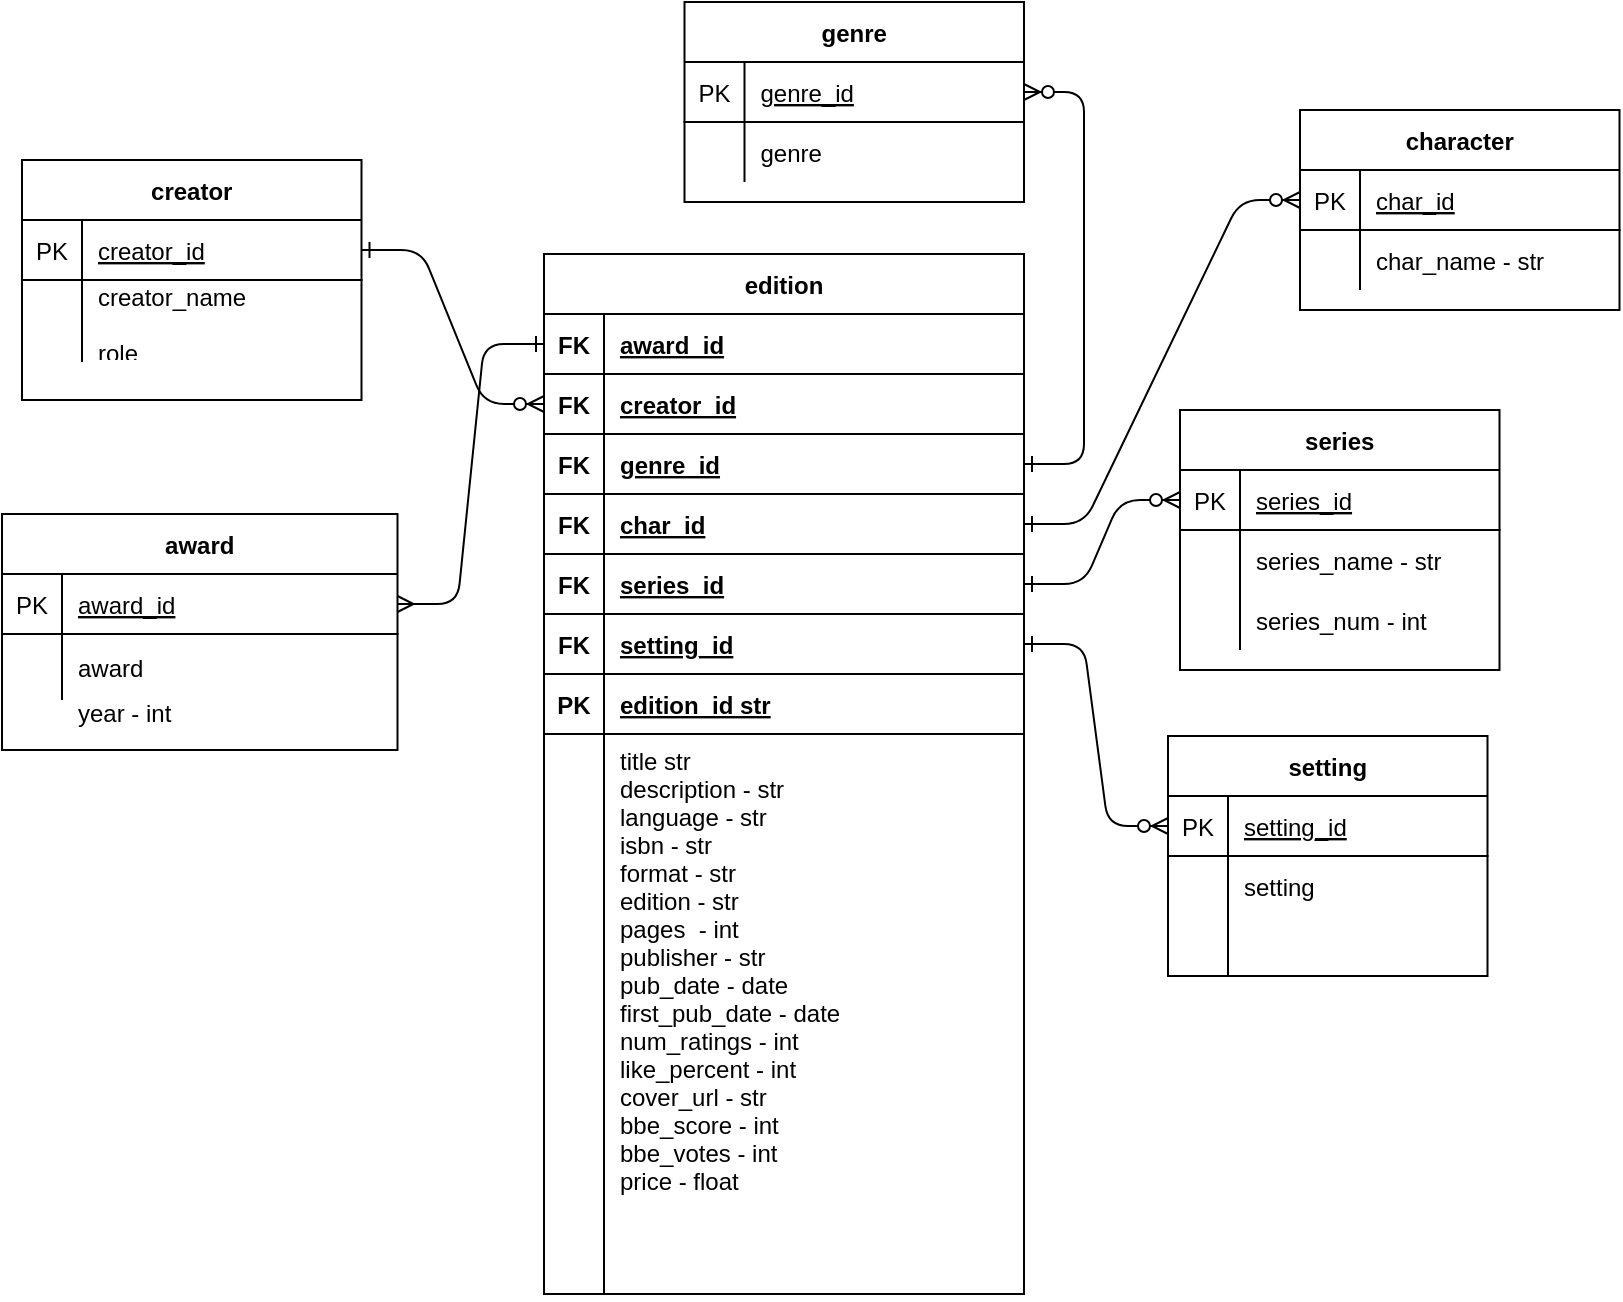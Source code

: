 <mxfile version="21.6.7" type="github">
  <diagram id="R2lEEEUBdFMjLlhIrx00" name="Page-1">
    <mxGraphModel dx="1114" dy="1328" grid="0" gridSize="10" guides="1" tooltips="1" connect="1" arrows="1" fold="1" page="0" pageScale="1" pageWidth="850" pageHeight="1100" math="0" shadow="0" extFonts="Permanent Marker^https://fonts.googleapis.com/css?family=Permanent+Marker">
      <root>
        <mxCell id="0" />
        <mxCell id="1" parent="0" />
        <mxCell id="C-vyLk0tnHw3VtMMgP7b-1" value="" style="edgeStyle=entityRelationEdgeStyle;endArrow=ERzeroToMany;startArrow=ERone;endFill=1;startFill=0;entryX=0;entryY=0.5;entryDx=0;entryDy=0;exitX=1;exitY=0.5;exitDx=0;exitDy=0;" parent="1" source="C-vyLk0tnHw3VtMMgP7b-24" target="uuvdcwY7xm3CegUsN7c4-15" edge="1">
          <mxGeometry width="100" height="100" relative="1" as="geometry">
            <mxPoint x="340" y="720" as="sourcePoint" />
            <mxPoint x="440" y="620" as="targetPoint" />
          </mxGeometry>
        </mxCell>
        <mxCell id="C-vyLk0tnHw3VtMMgP7b-12" value="" style="edgeStyle=entityRelationEdgeStyle;endArrow=ERzeroToMany;startArrow=ERone;endFill=1;startFill=0;entryX=0;entryY=0.5;entryDx=0;entryDy=0;exitX=1;exitY=0.5;exitDx=0;exitDy=0;" parent="1" source="uuvdcwY7xm3CegUsN7c4-3" target="AO1zrGgT2cooBu88k1n--2" edge="1">
          <mxGeometry width="100" height="100" relative="1" as="geometry">
            <mxPoint x="715" y="90" as="sourcePoint" />
            <mxPoint x="772" y="260.13" as="targetPoint" />
          </mxGeometry>
        </mxCell>
        <mxCell id="C-vyLk0tnHw3VtMMgP7b-2" value="edition" style="shape=table;startSize=30;container=1;collapsible=1;childLayout=tableLayout;fixedRows=1;rowLines=0;fontStyle=1;align=center;resizeLast=1;" parent="1" vertex="1">
          <mxGeometry x="458" y="90" width="240" height="520" as="geometry" />
        </mxCell>
        <mxCell id="uuvdcwY7xm3CegUsN7c4-18" style="shape=partialRectangle;collapsible=0;dropTarget=0;pointerEvents=0;fillColor=none;points=[[0,0.5],[1,0.5]];portConstraint=eastwest;top=0;left=0;right=0;bottom=1;" vertex="1" parent="C-vyLk0tnHw3VtMMgP7b-2">
          <mxGeometry y="30" width="240" height="30" as="geometry" />
        </mxCell>
        <mxCell id="uuvdcwY7xm3CegUsN7c4-19" value="FK" style="shape=partialRectangle;overflow=hidden;connectable=0;fillColor=none;top=0;left=0;bottom=0;right=0;fontStyle=1;" vertex="1" parent="uuvdcwY7xm3CegUsN7c4-18">
          <mxGeometry width="30" height="30" as="geometry">
            <mxRectangle width="30" height="30" as="alternateBounds" />
          </mxGeometry>
        </mxCell>
        <mxCell id="uuvdcwY7xm3CegUsN7c4-20" value="award_id" style="shape=partialRectangle;overflow=hidden;connectable=0;fillColor=none;top=0;left=0;bottom=0;right=0;align=left;spacingLeft=6;fontStyle=5;" vertex="1" parent="uuvdcwY7xm3CegUsN7c4-18">
          <mxGeometry x="30" width="210" height="30" as="geometry">
            <mxRectangle width="210" height="30" as="alternateBounds" />
          </mxGeometry>
        </mxCell>
        <mxCell id="uuvdcwY7xm3CegUsN7c4-15" style="shape=partialRectangle;collapsible=0;dropTarget=0;pointerEvents=0;fillColor=none;points=[[0,0.5],[1,0.5]];portConstraint=eastwest;top=0;left=0;right=0;bottom=1;" vertex="1" parent="C-vyLk0tnHw3VtMMgP7b-2">
          <mxGeometry y="60" width="240" height="30" as="geometry" />
        </mxCell>
        <mxCell id="uuvdcwY7xm3CegUsN7c4-16" value="FK" style="shape=partialRectangle;overflow=hidden;connectable=0;fillColor=none;top=0;left=0;bottom=0;right=0;fontStyle=1;" vertex="1" parent="uuvdcwY7xm3CegUsN7c4-15">
          <mxGeometry width="30" height="30" as="geometry">
            <mxRectangle width="30" height="30" as="alternateBounds" />
          </mxGeometry>
        </mxCell>
        <mxCell id="uuvdcwY7xm3CegUsN7c4-17" value="creator_id" style="shape=partialRectangle;overflow=hidden;connectable=0;fillColor=none;top=0;left=0;bottom=0;right=0;align=left;spacingLeft=6;fontStyle=5;" vertex="1" parent="uuvdcwY7xm3CegUsN7c4-15">
          <mxGeometry x="30" width="210" height="30" as="geometry">
            <mxRectangle width="210" height="30" as="alternateBounds" />
          </mxGeometry>
        </mxCell>
        <mxCell id="uuvdcwY7xm3CegUsN7c4-12" style="shape=partialRectangle;collapsible=0;dropTarget=0;pointerEvents=0;fillColor=none;points=[[0,0.5],[1,0.5]];portConstraint=eastwest;top=0;left=0;right=0;bottom=1;" vertex="1" parent="C-vyLk0tnHw3VtMMgP7b-2">
          <mxGeometry y="90" width="240" height="30" as="geometry" />
        </mxCell>
        <mxCell id="uuvdcwY7xm3CegUsN7c4-13" value="FK" style="shape=partialRectangle;overflow=hidden;connectable=0;fillColor=none;top=0;left=0;bottom=0;right=0;fontStyle=1;" vertex="1" parent="uuvdcwY7xm3CegUsN7c4-12">
          <mxGeometry width="30" height="30" as="geometry">
            <mxRectangle width="30" height="30" as="alternateBounds" />
          </mxGeometry>
        </mxCell>
        <mxCell id="uuvdcwY7xm3CegUsN7c4-14" value="genre_id" style="shape=partialRectangle;overflow=hidden;connectable=0;fillColor=none;top=0;left=0;bottom=0;right=0;align=left;spacingLeft=6;fontStyle=5;" vertex="1" parent="uuvdcwY7xm3CegUsN7c4-12">
          <mxGeometry x="30" width="210" height="30" as="geometry">
            <mxRectangle width="210" height="30" as="alternateBounds" />
          </mxGeometry>
        </mxCell>
        <mxCell id="uuvdcwY7xm3CegUsN7c4-9" style="shape=partialRectangle;collapsible=0;dropTarget=0;pointerEvents=0;fillColor=none;points=[[0,0.5],[1,0.5]];portConstraint=eastwest;top=0;left=0;right=0;bottom=1;" vertex="1" parent="C-vyLk0tnHw3VtMMgP7b-2">
          <mxGeometry y="120" width="240" height="30" as="geometry" />
        </mxCell>
        <mxCell id="uuvdcwY7xm3CegUsN7c4-10" value="FK" style="shape=partialRectangle;overflow=hidden;connectable=0;fillColor=none;top=0;left=0;bottom=0;right=0;fontStyle=1;" vertex="1" parent="uuvdcwY7xm3CegUsN7c4-9">
          <mxGeometry width="30" height="30" as="geometry">
            <mxRectangle width="30" height="30" as="alternateBounds" />
          </mxGeometry>
        </mxCell>
        <mxCell id="uuvdcwY7xm3CegUsN7c4-11" value="char_id" style="shape=partialRectangle;overflow=hidden;connectable=0;fillColor=none;top=0;left=0;bottom=0;right=0;align=left;spacingLeft=6;fontStyle=5;" vertex="1" parent="uuvdcwY7xm3CegUsN7c4-9">
          <mxGeometry x="30" width="210" height="30" as="geometry">
            <mxRectangle width="210" height="30" as="alternateBounds" />
          </mxGeometry>
        </mxCell>
        <mxCell id="uuvdcwY7xm3CegUsN7c4-6" style="shape=partialRectangle;collapsible=0;dropTarget=0;pointerEvents=0;fillColor=none;points=[[0,0.5],[1,0.5]];portConstraint=eastwest;top=0;left=0;right=0;bottom=1;" vertex="1" parent="C-vyLk0tnHw3VtMMgP7b-2">
          <mxGeometry y="150" width="240" height="30" as="geometry" />
        </mxCell>
        <mxCell id="uuvdcwY7xm3CegUsN7c4-7" value="FK" style="shape=partialRectangle;overflow=hidden;connectable=0;fillColor=none;top=0;left=0;bottom=0;right=0;fontStyle=1;" vertex="1" parent="uuvdcwY7xm3CegUsN7c4-6">
          <mxGeometry width="30" height="30" as="geometry">
            <mxRectangle width="30" height="30" as="alternateBounds" />
          </mxGeometry>
        </mxCell>
        <mxCell id="uuvdcwY7xm3CegUsN7c4-8" value="series_id" style="shape=partialRectangle;overflow=hidden;connectable=0;fillColor=none;top=0;left=0;bottom=0;right=0;align=left;spacingLeft=6;fontStyle=5;" vertex="1" parent="uuvdcwY7xm3CegUsN7c4-6">
          <mxGeometry x="30" width="210" height="30" as="geometry">
            <mxRectangle width="210" height="30" as="alternateBounds" />
          </mxGeometry>
        </mxCell>
        <mxCell id="uuvdcwY7xm3CegUsN7c4-3" style="shape=partialRectangle;collapsible=0;dropTarget=0;pointerEvents=0;fillColor=none;points=[[0,0.5],[1,0.5]];portConstraint=eastwest;top=0;left=0;right=0;bottom=1;" vertex="1" parent="C-vyLk0tnHw3VtMMgP7b-2">
          <mxGeometry y="180" width="240" height="30" as="geometry" />
        </mxCell>
        <mxCell id="uuvdcwY7xm3CegUsN7c4-4" value="FK" style="shape=partialRectangle;overflow=hidden;connectable=0;fillColor=none;top=0;left=0;bottom=0;right=0;fontStyle=1;" vertex="1" parent="uuvdcwY7xm3CegUsN7c4-3">
          <mxGeometry width="30" height="30" as="geometry">
            <mxRectangle width="30" height="30" as="alternateBounds" />
          </mxGeometry>
        </mxCell>
        <mxCell id="uuvdcwY7xm3CegUsN7c4-5" value="setting_id" style="shape=partialRectangle;overflow=hidden;connectable=0;fillColor=none;top=0;left=0;bottom=0;right=0;align=left;spacingLeft=6;fontStyle=5;" vertex="1" parent="uuvdcwY7xm3CegUsN7c4-3">
          <mxGeometry x="30" width="210" height="30" as="geometry">
            <mxRectangle width="210" height="30" as="alternateBounds" />
          </mxGeometry>
        </mxCell>
        <mxCell id="C-vyLk0tnHw3VtMMgP7b-3" value="" style="shape=partialRectangle;collapsible=0;dropTarget=0;pointerEvents=0;fillColor=none;points=[[0,0.5],[1,0.5]];portConstraint=eastwest;top=0;left=0;right=0;bottom=1;" parent="C-vyLk0tnHw3VtMMgP7b-2" vertex="1">
          <mxGeometry y="210" width="240" height="30" as="geometry" />
        </mxCell>
        <mxCell id="C-vyLk0tnHw3VtMMgP7b-4" value="PK" style="shape=partialRectangle;overflow=hidden;connectable=0;fillColor=none;top=0;left=0;bottom=0;right=0;fontStyle=1;" parent="C-vyLk0tnHw3VtMMgP7b-3" vertex="1">
          <mxGeometry width="30" height="30" as="geometry">
            <mxRectangle width="30" height="30" as="alternateBounds" />
          </mxGeometry>
        </mxCell>
        <mxCell id="C-vyLk0tnHw3VtMMgP7b-5" value="edition_id str" style="shape=partialRectangle;overflow=hidden;connectable=0;fillColor=none;top=0;left=0;bottom=0;right=0;align=left;spacingLeft=6;fontStyle=5;" parent="C-vyLk0tnHw3VtMMgP7b-3" vertex="1">
          <mxGeometry x="30" width="210" height="30" as="geometry">
            <mxRectangle width="210" height="30" as="alternateBounds" />
          </mxGeometry>
        </mxCell>
        <mxCell id="C-vyLk0tnHw3VtMMgP7b-9" value="" style="shape=partialRectangle;collapsible=0;dropTarget=0;pointerEvents=0;fillColor=none;points=[[0,0.5],[1,0.5]];portConstraint=eastwest;top=0;left=0;right=0;bottom=0;" parent="C-vyLk0tnHw3VtMMgP7b-2" vertex="1">
          <mxGeometry y="240" width="240" height="280" as="geometry" />
        </mxCell>
        <mxCell id="C-vyLk0tnHw3VtMMgP7b-10" value="" style="shape=partialRectangle;overflow=hidden;connectable=0;fillColor=none;top=0;left=0;bottom=0;right=0;" parent="C-vyLk0tnHw3VtMMgP7b-9" vertex="1">
          <mxGeometry width="30" height="280" as="geometry">
            <mxRectangle width="30" height="280" as="alternateBounds" />
          </mxGeometry>
        </mxCell>
        <mxCell id="C-vyLk0tnHw3VtMMgP7b-11" value="title str&#xa;description - str&#xa;language - str&#xa;isbn - str&#xa;format - str&#xa;edition - str&#xa;pages  - int&#xa;publisher - str&#xa;pub_date - date&#xa;first_pub_date - date&#xa;num_ratings - int&#xa;like_percent - int&#xa;cover_url - str&#xa;bbe_score - int&#xa;bbe_votes - int&#xa;price - float" style="shape=partialRectangle;overflow=hidden;connectable=0;fillColor=none;top=0;left=0;bottom=0;right=0;align=left;spacingLeft=6;verticalAlign=top;" parent="C-vyLk0tnHw3VtMMgP7b-9" vertex="1">
          <mxGeometry x="30" width="210" height="280" as="geometry">
            <mxRectangle width="210" height="280" as="alternateBounds" />
          </mxGeometry>
        </mxCell>
        <mxCell id="C-vyLk0tnHw3VtMMgP7b-13" value="series" style="shape=table;startSize=30;container=1;collapsible=1;childLayout=tableLayout;fixedRows=1;rowLines=0;fontStyle=1;align=center;resizeLast=1;" parent="1" vertex="1">
          <mxGeometry x="776" y="168" width="159.75" height="130" as="geometry" />
        </mxCell>
        <mxCell id="C-vyLk0tnHw3VtMMgP7b-14" value="" style="shape=partialRectangle;collapsible=0;dropTarget=0;pointerEvents=0;fillColor=none;points=[[0,0.5],[1,0.5]];portConstraint=eastwest;top=0;left=0;right=0;bottom=1;" parent="C-vyLk0tnHw3VtMMgP7b-13" vertex="1">
          <mxGeometry y="30" width="159.75" height="30" as="geometry" />
        </mxCell>
        <mxCell id="C-vyLk0tnHw3VtMMgP7b-15" value="PK" style="shape=partialRectangle;overflow=hidden;connectable=0;fillColor=none;top=0;left=0;bottom=0;right=0;fontStyle=0;" parent="C-vyLk0tnHw3VtMMgP7b-14" vertex="1">
          <mxGeometry width="30" height="30" as="geometry">
            <mxRectangle width="30" height="30" as="alternateBounds" />
          </mxGeometry>
        </mxCell>
        <mxCell id="C-vyLk0tnHw3VtMMgP7b-16" value="series_id" style="shape=partialRectangle;overflow=hidden;connectable=0;fillColor=none;top=0;left=0;bottom=0;right=0;align=left;spacingLeft=6;fontStyle=4;" parent="C-vyLk0tnHw3VtMMgP7b-14" vertex="1">
          <mxGeometry x="30" width="129.75" height="30" as="geometry">
            <mxRectangle width="129.75" height="30" as="alternateBounds" />
          </mxGeometry>
        </mxCell>
        <mxCell id="C-vyLk0tnHw3VtMMgP7b-17" value="" style="shape=partialRectangle;collapsible=0;dropTarget=0;pointerEvents=0;fillColor=none;points=[[0,0.5],[1,0.5]];portConstraint=eastwest;top=0;left=0;right=0;bottom=0;" parent="C-vyLk0tnHw3VtMMgP7b-13" vertex="1">
          <mxGeometry y="60" width="159.75" height="30" as="geometry" />
        </mxCell>
        <mxCell id="C-vyLk0tnHw3VtMMgP7b-18" value="" style="shape=partialRectangle;overflow=hidden;connectable=0;fillColor=none;top=0;left=0;bottom=0;right=0;" parent="C-vyLk0tnHw3VtMMgP7b-17" vertex="1">
          <mxGeometry width="30" height="30" as="geometry">
            <mxRectangle width="30" height="30" as="alternateBounds" />
          </mxGeometry>
        </mxCell>
        <mxCell id="C-vyLk0tnHw3VtMMgP7b-19" value="series_name - str" style="shape=partialRectangle;overflow=hidden;connectable=0;fillColor=none;top=0;left=0;bottom=0;right=0;align=left;spacingLeft=6;" parent="C-vyLk0tnHw3VtMMgP7b-17" vertex="1">
          <mxGeometry x="30" width="129.75" height="30" as="geometry">
            <mxRectangle width="129.75" height="30" as="alternateBounds" />
          </mxGeometry>
        </mxCell>
        <mxCell id="C-vyLk0tnHw3VtMMgP7b-20" value="" style="shape=partialRectangle;collapsible=0;dropTarget=0;pointerEvents=0;fillColor=none;points=[[0,0.5],[1,0.5]];portConstraint=eastwest;top=0;left=0;right=0;bottom=0;" parent="C-vyLk0tnHw3VtMMgP7b-13" vertex="1">
          <mxGeometry y="90" width="159.75" height="30" as="geometry" />
        </mxCell>
        <mxCell id="C-vyLk0tnHw3VtMMgP7b-21" value="" style="shape=partialRectangle;overflow=hidden;connectable=0;fillColor=none;top=0;left=0;bottom=0;right=0;" parent="C-vyLk0tnHw3VtMMgP7b-20" vertex="1">
          <mxGeometry width="30" height="30" as="geometry">
            <mxRectangle width="30" height="30" as="alternateBounds" />
          </mxGeometry>
        </mxCell>
        <mxCell id="C-vyLk0tnHw3VtMMgP7b-22" value="series_num - int" style="shape=partialRectangle;overflow=hidden;connectable=0;fillColor=none;top=0;left=0;bottom=0;right=0;align=left;spacingLeft=6;" parent="C-vyLk0tnHw3VtMMgP7b-20" vertex="1">
          <mxGeometry x="30" width="129.75" height="30" as="geometry">
            <mxRectangle width="129.75" height="30" as="alternateBounds" />
          </mxGeometry>
        </mxCell>
        <mxCell id="C-vyLk0tnHw3VtMMgP7b-23" value="creator" style="shape=table;startSize=30;container=1;collapsible=1;childLayout=tableLayout;fixedRows=1;rowLines=0;fontStyle=1;align=center;resizeLast=1;" parent="1" vertex="1">
          <mxGeometry x="197" y="43" width="169.75" height="120" as="geometry" />
        </mxCell>
        <mxCell id="C-vyLk0tnHw3VtMMgP7b-24" value="" style="shape=partialRectangle;collapsible=0;dropTarget=0;pointerEvents=0;fillColor=none;points=[[0,0.5],[1,0.5]];portConstraint=eastwest;top=0;left=0;right=0;bottom=1;" parent="C-vyLk0tnHw3VtMMgP7b-23" vertex="1">
          <mxGeometry y="30" width="169.75" height="30" as="geometry" />
        </mxCell>
        <mxCell id="C-vyLk0tnHw3VtMMgP7b-25" value="PK" style="shape=partialRectangle;overflow=hidden;connectable=0;fillColor=none;top=0;left=0;bottom=0;right=0;fontStyle=0;" parent="C-vyLk0tnHw3VtMMgP7b-24" vertex="1">
          <mxGeometry width="30" height="30" as="geometry">
            <mxRectangle width="30" height="30" as="alternateBounds" />
          </mxGeometry>
        </mxCell>
        <mxCell id="C-vyLk0tnHw3VtMMgP7b-26" value="creator_id" style="shape=partialRectangle;overflow=hidden;connectable=0;fillColor=none;top=0;left=0;bottom=0;right=0;align=left;spacingLeft=6;fontStyle=4;" parent="C-vyLk0tnHw3VtMMgP7b-24" vertex="1">
          <mxGeometry x="30" width="139.75" height="30" as="geometry">
            <mxRectangle width="139.75" height="30" as="alternateBounds" />
          </mxGeometry>
        </mxCell>
        <mxCell id="C-vyLk0tnHw3VtMMgP7b-27" value="" style="shape=partialRectangle;collapsible=0;dropTarget=0;pointerEvents=0;fillColor=none;points=[[0,0.5],[1,0.5]];portConstraint=eastwest;top=0;left=0;right=0;bottom=0;" parent="C-vyLk0tnHw3VtMMgP7b-23" vertex="1">
          <mxGeometry y="60" width="169.75" height="41" as="geometry" />
        </mxCell>
        <mxCell id="C-vyLk0tnHw3VtMMgP7b-28" value="" style="shape=partialRectangle;overflow=hidden;connectable=0;fillColor=none;top=0;left=0;bottom=0;right=0;" parent="C-vyLk0tnHw3VtMMgP7b-27" vertex="1">
          <mxGeometry width="30" height="41" as="geometry">
            <mxRectangle width="30" height="41" as="alternateBounds" />
          </mxGeometry>
        </mxCell>
        <mxCell id="C-vyLk0tnHw3VtMMgP7b-29" value="creator_name&#xa;&#xa;role" style="shape=partialRectangle;overflow=hidden;connectable=0;fillColor=none;top=0;left=0;bottom=0;right=0;align=left;spacingLeft=6;" parent="C-vyLk0tnHw3VtMMgP7b-27" vertex="1">
          <mxGeometry x="30" width="139.75" height="41" as="geometry">
            <mxRectangle width="139.75" height="41" as="alternateBounds" />
          </mxGeometry>
        </mxCell>
        <mxCell id="YFGoI8jdiH5YfzTE92s3-33" value="" style="edgeStyle=entityRelationEdgeStyle;endArrow=ERone;startArrow=ERmany;endFill=0;startFill=0;exitX=1;exitY=0.5;exitDx=0;exitDy=0;" parent="1" source="YFGoI8jdiH5YfzTE92s3-20" target="uuvdcwY7xm3CegUsN7c4-18" edge="1">
          <mxGeometry width="100" height="100" relative="1" as="geometry">
            <mxPoint x="453" as="sourcePoint" />
            <mxPoint x="468" y="145" as="targetPoint" />
          </mxGeometry>
        </mxCell>
        <mxCell id="YFGoI8jdiH5YfzTE92s3-36" value="genre" style="shape=table;startSize=30;container=1;collapsible=1;childLayout=tableLayout;fixedRows=1;rowLines=0;fontStyle=1;align=center;resizeLast=1;" parent="1" vertex="1">
          <mxGeometry x="528.25" y="-36" width="169.75" height="100" as="geometry" />
        </mxCell>
        <mxCell id="YFGoI8jdiH5YfzTE92s3-37" value="" style="shape=partialRectangle;collapsible=0;dropTarget=0;pointerEvents=0;fillColor=none;points=[[0,0.5],[1,0.5]];portConstraint=eastwest;top=0;left=0;right=0;bottom=1;" parent="YFGoI8jdiH5YfzTE92s3-36" vertex="1">
          <mxGeometry y="30" width="169.75" height="30" as="geometry" />
        </mxCell>
        <mxCell id="YFGoI8jdiH5YfzTE92s3-38" value="PK" style="shape=partialRectangle;overflow=hidden;connectable=0;fillColor=none;top=0;left=0;bottom=0;right=0;fontStyle=0;" parent="YFGoI8jdiH5YfzTE92s3-37" vertex="1">
          <mxGeometry width="30" height="30" as="geometry">
            <mxRectangle width="30" height="30" as="alternateBounds" />
          </mxGeometry>
        </mxCell>
        <mxCell id="YFGoI8jdiH5YfzTE92s3-39" value="genre_id" style="shape=partialRectangle;overflow=hidden;connectable=0;fillColor=none;top=0;left=0;bottom=0;right=0;align=left;spacingLeft=6;fontStyle=4;" parent="YFGoI8jdiH5YfzTE92s3-37" vertex="1">
          <mxGeometry x="30" width="139.75" height="30" as="geometry">
            <mxRectangle width="139.75" height="30" as="alternateBounds" />
          </mxGeometry>
        </mxCell>
        <mxCell id="YFGoI8jdiH5YfzTE92s3-40" value="" style="shape=partialRectangle;collapsible=0;dropTarget=0;pointerEvents=0;fillColor=none;points=[[0,0.5],[1,0.5]];portConstraint=eastwest;top=0;left=0;right=0;bottom=0;" parent="YFGoI8jdiH5YfzTE92s3-36" vertex="1">
          <mxGeometry y="60" width="169.75" height="30" as="geometry" />
        </mxCell>
        <mxCell id="YFGoI8jdiH5YfzTE92s3-41" value="" style="shape=partialRectangle;overflow=hidden;connectable=0;fillColor=none;top=0;left=0;bottom=0;right=0;" parent="YFGoI8jdiH5YfzTE92s3-40" vertex="1">
          <mxGeometry width="30" height="30" as="geometry">
            <mxRectangle width="30" height="30" as="alternateBounds" />
          </mxGeometry>
        </mxCell>
        <mxCell id="YFGoI8jdiH5YfzTE92s3-42" value="genre" style="shape=partialRectangle;overflow=hidden;connectable=0;fillColor=none;top=0;left=0;bottom=0;right=0;align=left;spacingLeft=6;" parent="YFGoI8jdiH5YfzTE92s3-40" vertex="1">
          <mxGeometry x="30" width="139.75" height="30" as="geometry">
            <mxRectangle width="139.75" height="30" as="alternateBounds" />
          </mxGeometry>
        </mxCell>
        <mxCell id="YFGoI8jdiH5YfzTE92s3-43" value="" style="edgeStyle=entityRelationEdgeStyle;endArrow=ERzeroToMany;startArrow=ERone;endFill=1;startFill=0;entryX=1;entryY=0.5;entryDx=0;entryDy=0;" parent="1" source="uuvdcwY7xm3CegUsN7c4-12" target="YFGoI8jdiH5YfzTE92s3-37" edge="1">
          <mxGeometry width="100" height="100" relative="1" as="geometry">
            <mxPoint x="708" y="145" as="sourcePoint" />
            <mxPoint x="778" y="241" as="targetPoint" />
          </mxGeometry>
        </mxCell>
        <mxCell id="YFGoI8jdiH5YfzTE92s3-52" value="character" style="shape=table;startSize=30;container=1;collapsible=1;childLayout=tableLayout;fixedRows=1;rowLines=0;fontStyle=1;align=center;resizeLast=1;" parent="1" vertex="1">
          <mxGeometry x="836" y="18" width="159.75" height="100" as="geometry" />
        </mxCell>
        <mxCell id="YFGoI8jdiH5YfzTE92s3-53" value="" style="shape=partialRectangle;collapsible=0;dropTarget=0;pointerEvents=0;fillColor=none;points=[[0,0.5],[1,0.5]];portConstraint=eastwest;top=0;left=0;right=0;bottom=1;" parent="YFGoI8jdiH5YfzTE92s3-52" vertex="1">
          <mxGeometry y="30" width="159.75" height="30" as="geometry" />
        </mxCell>
        <mxCell id="YFGoI8jdiH5YfzTE92s3-54" value="PK" style="shape=partialRectangle;overflow=hidden;connectable=0;fillColor=none;top=0;left=0;bottom=0;right=0;fontStyle=0;" parent="YFGoI8jdiH5YfzTE92s3-53" vertex="1">
          <mxGeometry width="30" height="30" as="geometry">
            <mxRectangle width="30" height="30" as="alternateBounds" />
          </mxGeometry>
        </mxCell>
        <mxCell id="YFGoI8jdiH5YfzTE92s3-55" value="char_id" style="shape=partialRectangle;overflow=hidden;connectable=0;fillColor=none;top=0;left=0;bottom=0;right=0;align=left;spacingLeft=6;fontStyle=4;" parent="YFGoI8jdiH5YfzTE92s3-53" vertex="1">
          <mxGeometry x="30" width="129.75" height="30" as="geometry">
            <mxRectangle width="129.75" height="30" as="alternateBounds" />
          </mxGeometry>
        </mxCell>
        <mxCell id="YFGoI8jdiH5YfzTE92s3-56" value="" style="shape=partialRectangle;collapsible=0;dropTarget=0;pointerEvents=0;fillColor=none;points=[[0,0.5],[1,0.5]];portConstraint=eastwest;top=0;left=0;right=0;bottom=0;" parent="YFGoI8jdiH5YfzTE92s3-52" vertex="1">
          <mxGeometry y="60" width="159.75" height="30" as="geometry" />
        </mxCell>
        <mxCell id="YFGoI8jdiH5YfzTE92s3-57" value="" style="shape=partialRectangle;overflow=hidden;connectable=0;fillColor=none;top=0;left=0;bottom=0;right=0;" parent="YFGoI8jdiH5YfzTE92s3-56" vertex="1">
          <mxGeometry width="30" height="30" as="geometry">
            <mxRectangle width="30" height="30" as="alternateBounds" />
          </mxGeometry>
        </mxCell>
        <mxCell id="YFGoI8jdiH5YfzTE92s3-58" value="char_name - str" style="shape=partialRectangle;overflow=hidden;connectable=0;fillColor=none;top=0;left=0;bottom=0;right=0;align=left;spacingLeft=6;" parent="YFGoI8jdiH5YfzTE92s3-56" vertex="1">
          <mxGeometry x="30" width="129.75" height="30" as="geometry">
            <mxRectangle width="129.75" height="30" as="alternateBounds" />
          </mxGeometry>
        </mxCell>
        <mxCell id="YFGoI8jdiH5YfzTE92s3-62" value="" style="edgeStyle=entityRelationEdgeStyle;endArrow=ERzeroToMany;startArrow=ERone;endFill=1;startFill=0;entryX=0;entryY=0.5;entryDx=0;entryDy=0;exitX=1;exitY=0.5;exitDx=0;exitDy=0;" parent="1" target="YFGoI8jdiH5YfzTE92s3-53" edge="1" source="uuvdcwY7xm3CegUsN7c4-9">
          <mxGeometry width="100" height="100" relative="1" as="geometry">
            <mxPoint x="699" y="135" as="sourcePoint" />
            <mxPoint x="708" y="49" as="targetPoint" />
          </mxGeometry>
        </mxCell>
        <mxCell id="YFGoI8jdiH5YfzTE92s3-81" value="" style="group" parent="1" vertex="1" connectable="0">
          <mxGeometry x="187" y="220" width="197.75" height="125" as="geometry" />
        </mxCell>
        <mxCell id="YFGoI8jdiH5YfzTE92s3-19" value="award" style="shape=table;startSize=30;container=1;collapsible=1;childLayout=tableLayout;fixedRows=1;rowLines=0;fontStyle=1;align=center;resizeLast=1;" parent="YFGoI8jdiH5YfzTE92s3-81" vertex="1">
          <mxGeometry width="197.75" height="118" as="geometry" />
        </mxCell>
        <mxCell id="YFGoI8jdiH5YfzTE92s3-20" value="" style="shape=partialRectangle;collapsible=0;dropTarget=0;pointerEvents=0;fillColor=none;points=[[0,0.5],[1,0.5]];portConstraint=eastwest;top=0;left=0;right=0;bottom=1;" parent="YFGoI8jdiH5YfzTE92s3-19" vertex="1">
          <mxGeometry y="30" width="197.75" height="30" as="geometry" />
        </mxCell>
        <mxCell id="YFGoI8jdiH5YfzTE92s3-21" value="PK" style="shape=partialRectangle;overflow=hidden;connectable=0;fillColor=none;top=0;left=0;bottom=0;right=0;fontStyle=0;" parent="YFGoI8jdiH5YfzTE92s3-20" vertex="1">
          <mxGeometry width="30" height="30" as="geometry">
            <mxRectangle width="30" height="30" as="alternateBounds" />
          </mxGeometry>
        </mxCell>
        <mxCell id="YFGoI8jdiH5YfzTE92s3-22" value="award_id" style="shape=partialRectangle;overflow=hidden;connectable=0;fillColor=none;top=0;left=0;bottom=0;right=0;align=left;spacingLeft=6;fontStyle=4;" parent="YFGoI8jdiH5YfzTE92s3-20" vertex="1">
          <mxGeometry x="30" width="167.75" height="30" as="geometry">
            <mxRectangle width="167.75" height="30" as="alternateBounds" />
          </mxGeometry>
        </mxCell>
        <mxCell id="YFGoI8jdiH5YfzTE92s3-23" value="" style="shape=partialRectangle;collapsible=0;dropTarget=0;pointerEvents=0;fillColor=none;points=[[0,0.5],[1,0.5]];portConstraint=eastwest;top=0;left=0;right=0;bottom=0;" parent="YFGoI8jdiH5YfzTE92s3-19" vertex="1">
          <mxGeometry y="60" width="197.75" height="33" as="geometry" />
        </mxCell>
        <mxCell id="YFGoI8jdiH5YfzTE92s3-24" value="" style="shape=partialRectangle;overflow=hidden;connectable=0;fillColor=none;top=0;left=0;bottom=0;right=0;" parent="YFGoI8jdiH5YfzTE92s3-23" vertex="1">
          <mxGeometry width="30" height="33" as="geometry">
            <mxRectangle width="30" height="33" as="alternateBounds" />
          </mxGeometry>
        </mxCell>
        <mxCell id="YFGoI8jdiH5YfzTE92s3-25" value="award" style="shape=partialRectangle;overflow=hidden;connectable=0;fillColor=none;top=0;left=0;bottom=0;right=0;align=left;spacingLeft=6;" parent="YFGoI8jdiH5YfzTE92s3-23" vertex="1">
          <mxGeometry x="30" width="167.75" height="33" as="geometry">
            <mxRectangle width="167.75" height="33" as="alternateBounds" />
          </mxGeometry>
        </mxCell>
        <mxCell id="YFGoI8jdiH5YfzTE92s3-63" value="year - int" style="shape=partialRectangle;overflow=hidden;connectable=0;fillColor=none;top=0;left=0;bottom=0;right=0;align=left;spacingLeft=6;" parent="YFGoI8jdiH5YfzTE92s3-81" vertex="1">
          <mxGeometry x="30" y="84" width="167.75" height="30" as="geometry">
            <mxRectangle width="167.75" height="30" as="alternateBounds" />
          </mxGeometry>
        </mxCell>
        <mxCell id="AO1zrGgT2cooBu88k1n--1" value="setting" style="shape=table;startSize=30;container=1;collapsible=1;childLayout=tableLayout;fixedRows=1;rowLines=0;fontStyle=1;align=center;resizeLast=1;" parent="1" vertex="1">
          <mxGeometry x="770" y="331" width="159.75" height="120" as="geometry" />
        </mxCell>
        <mxCell id="AO1zrGgT2cooBu88k1n--2" value="" style="shape=partialRectangle;collapsible=0;dropTarget=0;pointerEvents=0;fillColor=none;points=[[0,0.5],[1,0.5]];portConstraint=eastwest;top=0;left=0;right=0;bottom=1;" parent="AO1zrGgT2cooBu88k1n--1" vertex="1">
          <mxGeometry y="30" width="159.75" height="30" as="geometry" />
        </mxCell>
        <mxCell id="AO1zrGgT2cooBu88k1n--3" value="PK" style="shape=partialRectangle;overflow=hidden;connectable=0;fillColor=none;top=0;left=0;bottom=0;right=0;fontStyle=0;" parent="AO1zrGgT2cooBu88k1n--2" vertex="1">
          <mxGeometry width="30" height="30" as="geometry">
            <mxRectangle width="30" height="30" as="alternateBounds" />
          </mxGeometry>
        </mxCell>
        <mxCell id="AO1zrGgT2cooBu88k1n--4" value="setting_id" style="shape=partialRectangle;overflow=hidden;connectable=0;fillColor=none;top=0;left=0;bottom=0;right=0;align=left;spacingLeft=6;fontStyle=4;" parent="AO1zrGgT2cooBu88k1n--2" vertex="1">
          <mxGeometry x="30" width="129.75" height="30" as="geometry">
            <mxRectangle width="129.75" height="30" as="alternateBounds" />
          </mxGeometry>
        </mxCell>
        <mxCell id="AO1zrGgT2cooBu88k1n--5" value="" style="shape=partialRectangle;collapsible=0;dropTarget=0;pointerEvents=0;fillColor=none;points=[[0,0.5],[1,0.5]];portConstraint=eastwest;top=0;left=0;right=0;bottom=0;" parent="AO1zrGgT2cooBu88k1n--1" vertex="1">
          <mxGeometry y="60" width="159.75" height="30" as="geometry" />
        </mxCell>
        <mxCell id="AO1zrGgT2cooBu88k1n--6" value="" style="shape=partialRectangle;overflow=hidden;connectable=0;fillColor=none;top=0;left=0;bottom=0;right=0;" parent="AO1zrGgT2cooBu88k1n--5" vertex="1">
          <mxGeometry width="30" height="30" as="geometry">
            <mxRectangle width="30" height="30" as="alternateBounds" />
          </mxGeometry>
        </mxCell>
        <mxCell id="AO1zrGgT2cooBu88k1n--7" value="setting" style="shape=partialRectangle;overflow=hidden;connectable=0;fillColor=none;top=0;left=0;bottom=0;right=0;align=left;spacingLeft=6;" parent="AO1zrGgT2cooBu88k1n--5" vertex="1">
          <mxGeometry x="30" width="129.75" height="30" as="geometry">
            <mxRectangle width="129.75" height="30" as="alternateBounds" />
          </mxGeometry>
        </mxCell>
        <mxCell id="AO1zrGgT2cooBu88k1n--8" value="" style="shape=partialRectangle;collapsible=0;dropTarget=0;pointerEvents=0;fillColor=none;points=[[0,0.5],[1,0.5]];portConstraint=eastwest;top=0;left=0;right=0;bottom=0;" parent="AO1zrGgT2cooBu88k1n--1" vertex="1">
          <mxGeometry y="90" width="159.75" height="30" as="geometry" />
        </mxCell>
        <mxCell id="AO1zrGgT2cooBu88k1n--9" value="" style="shape=partialRectangle;overflow=hidden;connectable=0;fillColor=none;top=0;left=0;bottom=0;right=0;" parent="AO1zrGgT2cooBu88k1n--8" vertex="1">
          <mxGeometry width="30" height="30" as="geometry">
            <mxRectangle width="30" height="30" as="alternateBounds" />
          </mxGeometry>
        </mxCell>
        <mxCell id="AO1zrGgT2cooBu88k1n--10" value="" style="shape=partialRectangle;overflow=hidden;connectable=0;fillColor=none;top=0;left=0;bottom=0;right=0;align=left;spacingLeft=6;" parent="AO1zrGgT2cooBu88k1n--8" vertex="1">
          <mxGeometry x="30" width="129.75" height="30" as="geometry">
            <mxRectangle width="129.75" height="30" as="alternateBounds" />
          </mxGeometry>
        </mxCell>
        <mxCell id="AO1zrGgT2cooBu88k1n--11" value="" style="edgeStyle=entityRelationEdgeStyle;endArrow=ERzeroToMany;startArrow=ERone;endFill=1;startFill=0;entryX=0;entryY=0.5;entryDx=0;entryDy=0;exitX=1;exitY=0.5;exitDx=0;exitDy=0;" parent="1" target="C-vyLk0tnHw3VtMMgP7b-14" edge="1" source="uuvdcwY7xm3CegUsN7c4-6">
          <mxGeometry width="100" height="100" relative="1" as="geometry">
            <mxPoint x="698" y="133" as="sourcePoint" />
            <mxPoint x="792" y="408" as="targetPoint" />
          </mxGeometry>
        </mxCell>
      </root>
    </mxGraphModel>
  </diagram>
</mxfile>

